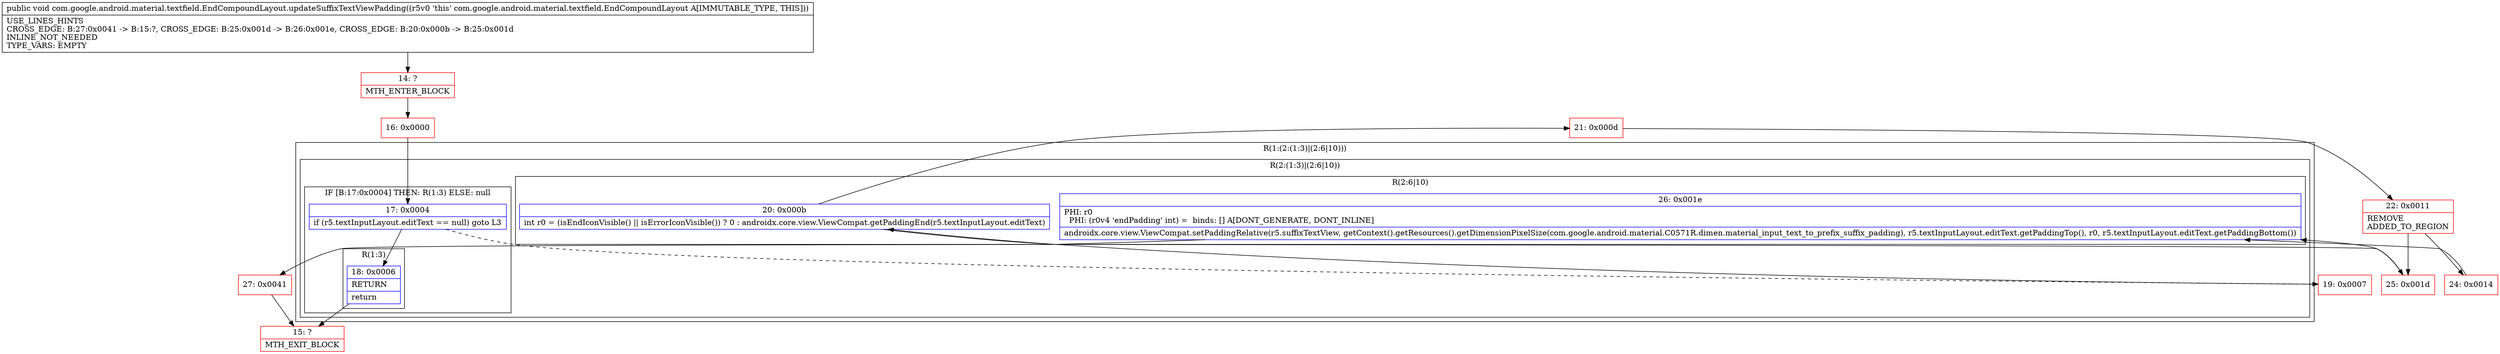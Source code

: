 digraph "CFG forcom.google.android.material.textfield.EndCompoundLayout.updateSuffixTextViewPadding()V" {
subgraph cluster_Region_1615343797 {
label = "R(1:(2:(1:3)|(2:6|10)))";
node [shape=record,color=blue];
subgraph cluster_Region_1890388869 {
label = "R(2:(1:3)|(2:6|10))";
node [shape=record,color=blue];
subgraph cluster_IfRegion_719128725 {
label = "IF [B:17:0x0004] THEN: R(1:3) ELSE: null";
node [shape=record,color=blue];
Node_17 [shape=record,label="{17\:\ 0x0004|if (r5.textInputLayout.editText == null) goto L3\l}"];
subgraph cluster_Region_801121021 {
label = "R(1:3)";
node [shape=record,color=blue];
Node_18 [shape=record,label="{18\:\ 0x0006|RETURN\l|return\l}"];
}
}
subgraph cluster_Region_857976946 {
label = "R(2:6|10)";
node [shape=record,color=blue];
Node_20 [shape=record,label="{20\:\ 0x000b|int r0 = (isEndIconVisible() \|\| isErrorIconVisible()) ? 0 : androidx.core.view.ViewCompat.getPaddingEnd(r5.textInputLayout.editText)\l}"];
Node_26 [shape=record,label="{26\:\ 0x001e|PHI: r0 \l  PHI: (r0v4 'endPadding' int) =  binds: [] A[DONT_GENERATE, DONT_INLINE]\l|androidx.core.view.ViewCompat.setPaddingRelative(r5.suffixTextView, getContext().getResources().getDimensionPixelSize(com.google.android.material.C0571R.dimen.material_input_text_to_prefix_suffix_padding), r5.textInputLayout.editText.getPaddingTop(), r0, r5.textInputLayout.editText.getPaddingBottom())\l}"];
}
}
}
Node_14 [shape=record,color=red,label="{14\:\ ?|MTH_ENTER_BLOCK\l}"];
Node_16 [shape=record,color=red,label="{16\:\ 0x0000}"];
Node_15 [shape=record,color=red,label="{15\:\ ?|MTH_EXIT_BLOCK\l}"];
Node_19 [shape=record,color=red,label="{19\:\ 0x0007}"];
Node_21 [shape=record,color=red,label="{21\:\ 0x000d}"];
Node_22 [shape=record,color=red,label="{22\:\ 0x0011|REMOVE\lADDED_TO_REGION\l}"];
Node_24 [shape=record,color=red,label="{24\:\ 0x0014}"];
Node_27 [shape=record,color=red,label="{27\:\ 0x0041}"];
Node_25 [shape=record,color=red,label="{25\:\ 0x001d}"];
MethodNode[shape=record,label="{public void com.google.android.material.textfield.EndCompoundLayout.updateSuffixTextViewPadding((r5v0 'this' com.google.android.material.textfield.EndCompoundLayout A[IMMUTABLE_TYPE, THIS]))  | USE_LINES_HINTS\lCROSS_EDGE: B:27:0x0041 \-\> B:15:?, CROSS_EDGE: B:25:0x001d \-\> B:26:0x001e, CROSS_EDGE: B:20:0x000b \-\> B:25:0x001d\lINLINE_NOT_NEEDED\lTYPE_VARS: EMPTY\l}"];
MethodNode -> Node_14;Node_17 -> Node_18;
Node_17 -> Node_19[style=dashed];
Node_18 -> Node_15;
Node_20 -> Node_21;
Node_20 -> Node_25;
Node_26 -> Node_27;
Node_14 -> Node_16;
Node_16 -> Node_17;
Node_19 -> Node_20;
Node_21 -> Node_22;
Node_22 -> Node_24;
Node_22 -> Node_25;
Node_24 -> Node_26;
Node_27 -> Node_15;
Node_25 -> Node_26;
}

